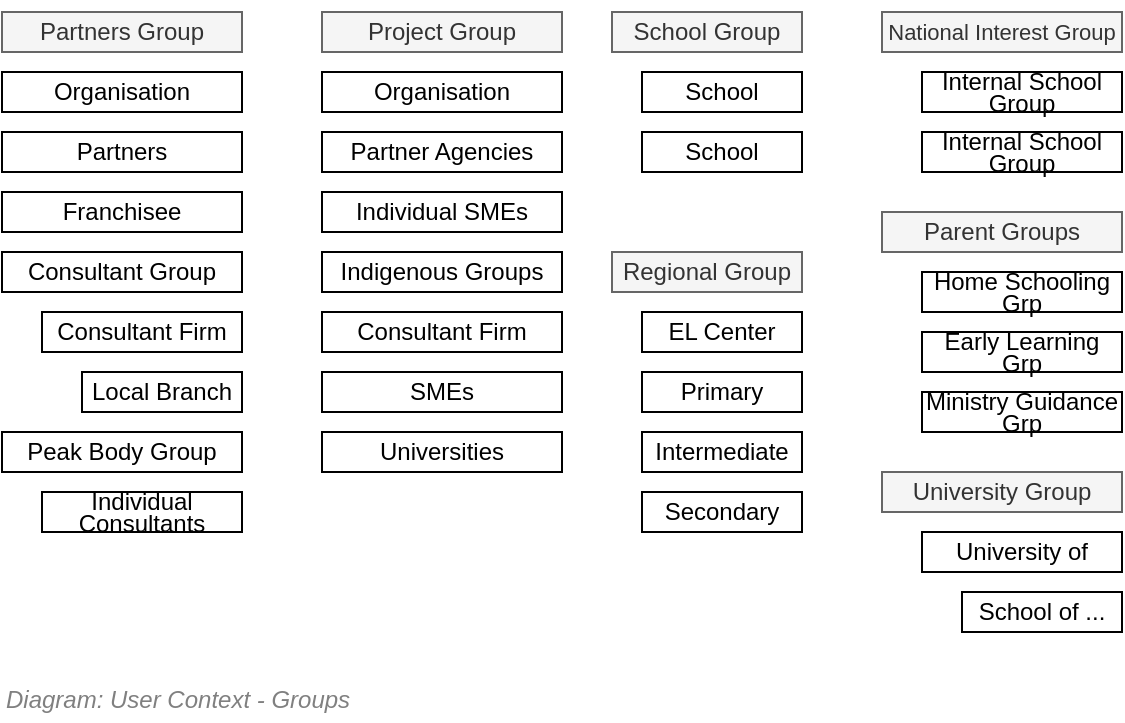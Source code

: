 <mxfile compressed="false" version="17.5.0" type="google">
  <diagram id="OiE_WIeiyFu7MGLe8vVh" name="User Context/User Groups">
    <mxGraphModel grid="1" page="1" gridSize="10" guides="1" tooltips="1" connect="1" arrows="1" fold="1" pageScale="1" pageWidth="850" pageHeight="1100" math="0" shadow="0">
      <root>
        <mxCell id="1xYJOBjyP96TDNRi-POg-0" />
        <mxCell id="1xYJOBjyP96TDNRi-POg-1" value="Diagram" parent="1xYJOBjyP96TDNRi-POg-0" />
        <mxCell id="1xYJOBjyP96TDNRi-POg-5" value="Organisation" style="rounded=0;whiteSpace=wrap;html=1;strokeWidth=1;fillColor=none;fontFamily=Helvetica;fontSize=12;fontColor=#000000;align=center;strokeColor=#000000;" vertex="1" parent="1xYJOBjyP96TDNRi-POg-1">
          <mxGeometry x="120" y="220" width="120" height="20" as="geometry" />
        </mxCell>
        <mxCell id="1xYJOBjyP96TDNRi-POg-11" value="School Group" style="rounded=0;whiteSpace=wrap;html=1;strokeWidth=1;fillColor=#f5f5f5;fontFamily=Helvetica;fontSize=12;fontColor=#333333;align=center;strokeColor=#666666;" vertex="1" parent="1xYJOBjyP96TDNRi-POg-1">
          <mxGeometry x="425" y="190" width="95" height="20" as="geometry" />
        </mxCell>
        <mxCell id="1xYJOBjyP96TDNRi-POg-12" value="School" style="rounded=0;whiteSpace=wrap;html=1;strokeWidth=1;fillColor=none;fontFamily=Helvetica;fontSize=12;fontColor=#000000;align=center;strokeColor=#000000;" vertex="1" parent="1xYJOBjyP96TDNRi-POg-1">
          <mxGeometry x="440" y="220" width="80" height="20" as="geometry" />
        </mxCell>
        <mxCell id="1xYJOBjyP96TDNRi-POg-13" value="School" style="rounded=0;whiteSpace=wrap;html=1;strokeWidth=1;fillColor=none;fontFamily=Helvetica;fontSize=12;fontColor=#000000;align=center;strokeColor=#000000;" vertex="1" parent="1xYJOBjyP96TDNRi-POg-1">
          <mxGeometry x="440" y="250" width="80" height="20" as="geometry" />
        </mxCell>
        <mxCell id="1xYJOBjyP96TDNRi-POg-14" value="Intermediate" style="rounded=0;whiteSpace=wrap;html=1;strokeWidth=1;fillColor=none;fontFamily=Helvetica;fontSize=12;fontColor=#000000;align=center;strokeColor=#000000;" vertex="1" parent="1xYJOBjyP96TDNRi-POg-1">
          <mxGeometry x="440" y="400" width="80" height="20" as="geometry" />
        </mxCell>
        <mxCell id="1xYJOBjyP96TDNRi-POg-15" value="School of ..." style="rounded=0;whiteSpace=wrap;html=1;strokeWidth=1;fillColor=none;fontFamily=Helvetica;fontSize=12;fontColor=#000000;align=center;strokeColor=#000000;" vertex="1" parent="1xYJOBjyP96TDNRi-POg-1">
          <mxGeometry x="600" y="480" width="80" height="20" as="geometry" />
        </mxCell>
        <mxCell id="1xYJOBjyP96TDNRi-POg-17" value="&lt;p style=&quot;line-height: 90%&quot;&gt;University Group&lt;/p&gt;" style="rounded=0;whiteSpace=wrap;html=1;strokeWidth=1;fillColor=#f5f5f5;fontFamily=Helvetica;fontSize=12;fontColor=#333333;align=center;strokeColor=#666666;" vertex="1" parent="1xYJOBjyP96TDNRi-POg-1">
          <mxGeometry x="560" y="420" width="120" height="20" as="geometry" />
        </mxCell>
        <mxCell id="1xYJOBjyP96TDNRi-POg-18" value="University of" style="rounded=0;whiteSpace=wrap;html=1;strokeWidth=1;fillColor=none;fontFamily=Helvetica;fontSize=12;fontColor=#000000;align=center;strokeColor=#000000;" vertex="1" parent="1xYJOBjyP96TDNRi-POg-1">
          <mxGeometry x="580" y="450" width="100" height="20" as="geometry" />
        </mxCell>
        <mxCell id="1xYJOBjyP96TDNRi-POg-20" value="Consultant Group" style="rounded=0;whiteSpace=wrap;html=1;strokeWidth=1;fillColor=none;fontFamily=Helvetica;fontSize=12;fontColor=#000000;align=center;strokeColor=#000000;" vertex="1" parent="1xYJOBjyP96TDNRi-POg-1">
          <mxGeometry x="120" y="310" width="120" height="20" as="geometry" />
        </mxCell>
        <mxCell id="1xYJOBjyP96TDNRi-POg-21" value="Consultant Firm" style="rounded=0;whiteSpace=wrap;html=1;strokeWidth=1;fillColor=none;fontFamily=Helvetica;fontSize=12;fontColor=#000000;align=center;strokeColor=#000000;" vertex="1" parent="1xYJOBjyP96TDNRi-POg-1">
          <mxGeometry x="280" y="340" width="120" height="20" as="geometry" />
        </mxCell>
        <mxCell id="1xYJOBjyP96TDNRi-POg-22" value="Partners" style="rounded=0;whiteSpace=wrap;html=1;strokeWidth=1;fillColor=none;fontFamily=Helvetica;fontSize=12;fontColor=#000000;align=center;strokeColor=#000000;" vertex="1" parent="1xYJOBjyP96TDNRi-POg-1">
          <mxGeometry x="120" y="250" width="120" height="20" as="geometry" />
        </mxCell>
        <mxCell id="1xYJOBjyP96TDNRi-POg-23" value="Franchisee" style="rounded=0;whiteSpace=wrap;html=1;strokeWidth=1;fillColor=none;fontFamily=Helvetica;fontSize=12;fontColor=#000000;align=center;strokeColor=#000000;" vertex="1" parent="1xYJOBjyP96TDNRi-POg-1">
          <mxGeometry x="120" y="280" width="120" height="20" as="geometry" />
        </mxCell>
        <mxCell id="1xYJOBjyP96TDNRi-POg-24" value="Local Branch" style="rounded=0;whiteSpace=wrap;html=1;strokeWidth=1;fillColor=none;fontFamily=Helvetica;fontSize=12;fontColor=#000000;align=center;strokeColor=#000000;" vertex="1" parent="1xYJOBjyP96TDNRi-POg-1">
          <mxGeometry x="160" y="370" width="80" height="20" as="geometry" />
        </mxCell>
        <mxCell id="1xYJOBjyP96TDNRi-POg-25" value="Individual SMEs" style="rounded=0;whiteSpace=wrap;html=1;strokeWidth=1;fillColor=none;fontFamily=Helvetica;fontSize=12;fontColor=#000000;align=center;strokeColor=#000000;" vertex="1" parent="1xYJOBjyP96TDNRi-POg-1">
          <mxGeometry x="280" y="280" width="120" height="20" as="geometry" />
        </mxCell>
        <mxCell id="1xYJOBjyP96TDNRi-POg-27" value="Indigenous Groups" style="rounded=0;whiteSpace=wrap;html=1;strokeWidth=1;fillColor=none;fontFamily=Helvetica;fontSize=12;fontColor=#000000;align=center;strokeColor=#000000;" vertex="1" parent="1xYJOBjyP96TDNRi-POg-1">
          <mxGeometry x="280" y="310" width="120" height="20" as="geometry" />
        </mxCell>
        <mxCell id="1xYJOBjyP96TDNRi-POg-29" value="Organisation" style="rounded=0;whiteSpace=wrap;html=1;strokeWidth=1;fillColor=none;fontFamily=Helvetica;fontSize=12;fontColor=#000000;align=center;strokeColor=#000000;" vertex="1" parent="1xYJOBjyP96TDNRi-POg-1">
          <mxGeometry x="280" y="220" width="120" height="20" as="geometry" />
        </mxCell>
        <mxCell id="1xYJOBjyP96TDNRi-POg-30" value="Partner Agencies" style="rounded=0;whiteSpace=wrap;html=1;strokeWidth=1;fillColor=none;fontFamily=Helvetica;fontSize=12;fontColor=#000000;align=center;strokeColor=#000000;" vertex="1" parent="1xYJOBjyP96TDNRi-POg-1">
          <mxGeometry x="280" y="250" width="120" height="20" as="geometry" />
        </mxCell>
        <mxCell id="1xYJOBjyP96TDNRi-POg-31" value="Peak Body Group" style="rounded=0;whiteSpace=wrap;html=1;strokeWidth=1;fillColor=none;fontFamily=Helvetica;fontSize=12;fontColor=#000000;align=center;strokeColor=#000000;" vertex="1" parent="1xYJOBjyP96TDNRi-POg-1">
          <mxGeometry x="120" y="400" width="120" height="20" as="geometry" />
        </mxCell>
        <mxCell id="1xYJOBjyP96TDNRi-POg-32" value="Consultant Firm" style="rounded=0;whiteSpace=wrap;html=1;strokeWidth=1;fillColor=none;fontFamily=Helvetica;fontSize=12;fontColor=#000000;align=center;strokeColor=#000000;" vertex="1" parent="1xYJOBjyP96TDNRi-POg-1">
          <mxGeometry x="140" y="340" width="100" height="20" as="geometry" />
        </mxCell>
        <mxCell id="1xYJOBjyP96TDNRi-POg-33" value="&lt;p style=&quot;line-height: 90%&quot;&gt;Individual Consultants&lt;/p&gt;" style="rounded=0;whiteSpace=wrap;html=1;strokeWidth=1;fillColor=none;fontFamily=Helvetica;fontSize=12;fontColor=#000000;align=center;strokeColor=#000000;" vertex="1" parent="1xYJOBjyP96TDNRi-POg-1">
          <mxGeometry x="140" y="430" width="100" height="20" as="geometry" />
        </mxCell>
        <mxCell id="1xYJOBjyP96TDNRi-POg-34" value="SMEs" style="rounded=0;whiteSpace=wrap;html=1;strokeWidth=1;fillColor=none;fontFamily=Helvetica;fontSize=12;fontColor=#000000;align=center;strokeColor=#000000;" vertex="1" parent="1xYJOBjyP96TDNRi-POg-1">
          <mxGeometry x="280" y="370" width="120" height="20" as="geometry" />
        </mxCell>
        <mxCell id="1xYJOBjyP96TDNRi-POg-35" value="Universities" style="rounded=0;whiteSpace=wrap;html=1;strokeWidth=1;fillColor=none;fontFamily=Helvetica;fontSize=12;fontColor=#000000;align=center;strokeColor=#000000;" vertex="1" parent="1xYJOBjyP96TDNRi-POg-1">
          <mxGeometry x="280" y="400" width="120" height="20" as="geometry" />
        </mxCell>
        <mxCell id="1xYJOBjyP96TDNRi-POg-36" value="EL Center" style="rounded=0;whiteSpace=wrap;html=1;strokeWidth=1;fillColor=none;fontFamily=Helvetica;fontSize=12;fontColor=#000000;align=center;strokeColor=#000000;" vertex="1" parent="1xYJOBjyP96TDNRi-POg-1">
          <mxGeometry x="440" y="340" width="80" height="20" as="geometry" />
        </mxCell>
        <mxCell id="1xYJOBjyP96TDNRi-POg-37" value="Primary" style="rounded=0;whiteSpace=wrap;html=1;strokeWidth=1;fillColor=none;fontFamily=Helvetica;fontSize=12;fontColor=#000000;align=center;strokeColor=#000000;" vertex="1" parent="1xYJOBjyP96TDNRi-POg-1">
          <mxGeometry x="440" y="370" width="80" height="20" as="geometry" />
        </mxCell>
        <mxCell id="1xYJOBjyP96TDNRi-POg-38" value="Secondary" style="rounded=0;whiteSpace=wrap;html=1;strokeWidth=1;fillColor=none;fontFamily=Helvetica;fontSize=12;fontColor=#000000;align=center;strokeColor=#000000;" vertex="1" parent="1xYJOBjyP96TDNRi-POg-1">
          <mxGeometry x="440" y="430" width="80" height="20" as="geometry" />
        </mxCell>
        <mxCell id="1xYJOBjyP96TDNRi-POg-39" value="&lt;p style=&quot;line-height: 90%&quot;&gt;Regional Group&lt;/p&gt;" style="rounded=0;whiteSpace=wrap;html=1;strokeWidth=1;fillColor=#f5f5f5;fontFamily=Helvetica;fontSize=12;fontColor=#333333;align=center;strokeColor=#666666;" vertex="1" parent="1xYJOBjyP96TDNRi-POg-1">
          <mxGeometry x="425" y="310" width="95" height="20" as="geometry" />
        </mxCell>
        <mxCell id="1xYJOBjyP96TDNRi-POg-40" value="&lt;p style=&quot;line-height: 90% ; font-size: 11px&quot;&gt;&lt;font style=&quot;font-size: 11px&quot;&gt;National&lt;/font&gt; Interest Group&lt;/p&gt;" style="rounded=0;whiteSpace=wrap;html=1;strokeWidth=1;fillColor=#f5f5f5;fontFamily=Helvetica;fontSize=12;fontColor=#333333;align=center;strokeColor=#666666;" vertex="1" parent="1xYJOBjyP96TDNRi-POg-1">
          <mxGeometry x="560" y="190" width="120" height="20" as="geometry" />
        </mxCell>
        <mxCell id="1xYJOBjyP96TDNRi-POg-42" value="&lt;p style=&quot;line-height: 90%&quot;&gt;Internal School Group&lt;/p&gt;" style="rounded=0;whiteSpace=wrap;html=1;strokeWidth=1;fillColor=none;fontFamily=Helvetica;fontSize=12;fontColor=#000000;align=center;strokeColor=#000000;" vertex="1" parent="1xYJOBjyP96TDNRi-POg-1">
          <mxGeometry x="580" y="220" width="100" height="20" as="geometry" />
        </mxCell>
        <mxCell id="1xYJOBjyP96TDNRi-POg-44" value="&lt;p style=&quot;line-height: 90%&quot;&gt;Internal School Group&lt;/p&gt;" style="rounded=0;whiteSpace=wrap;html=1;strokeWidth=1;fillColor=none;fontFamily=Helvetica;fontSize=12;fontColor=#000000;align=center;strokeColor=#000000;" vertex="1" parent="1xYJOBjyP96TDNRi-POg-1">
          <mxGeometry x="580" y="250" width="100" height="20" as="geometry" />
        </mxCell>
        <mxCell id="1xYJOBjyP96TDNRi-POg-45" value="Project Group" style="rounded=0;whiteSpace=wrap;html=1;strokeWidth=1;fillColor=#f5f5f5;fontFamily=Helvetica;fontSize=12;fontColor=#333333;align=center;strokeColor=#666666;" vertex="1" parent="1xYJOBjyP96TDNRi-POg-1">
          <mxGeometry x="280" y="190" width="120" height="20" as="geometry" />
        </mxCell>
        <mxCell id="1xYJOBjyP96TDNRi-POg-47" value="Partners Group" style="rounded=0;whiteSpace=wrap;html=1;strokeWidth=1;fillColor=#f5f5f5;fontFamily=Helvetica;fontSize=12;fontColor=#333333;align=center;strokeColor=#666666;" vertex="1" parent="1xYJOBjyP96TDNRi-POg-1">
          <mxGeometry x="120" y="190" width="120" height="20" as="geometry" />
        </mxCell>
        <mxCell id="1xYJOBjyP96TDNRi-POg-50" value="&lt;p style=&quot;line-height: 90%&quot;&gt;Parent Groups&lt;/p&gt;" style="rounded=0;whiteSpace=wrap;html=1;strokeWidth=1;fillColor=#f5f5f5;fontFamily=Helvetica;fontSize=12;fontColor=#333333;align=center;strokeColor=#666666;" vertex="1" parent="1xYJOBjyP96TDNRi-POg-1">
          <mxGeometry x="560" y="290" width="120" height="20" as="geometry" />
        </mxCell>
        <mxCell id="1xYJOBjyP96TDNRi-POg-52" value="&lt;p style=&quot;line-height: 90%&quot;&gt;Home Schooling Grp&lt;/p&gt;" style="rounded=0;whiteSpace=wrap;html=1;strokeWidth=1;fillColor=none;fontFamily=Helvetica;fontSize=12;fontColor=#000000;align=center;strokeColor=#000000;" vertex="1" parent="1xYJOBjyP96TDNRi-POg-1">
          <mxGeometry x="580" y="320" width="100" height="20" as="geometry" />
        </mxCell>
        <mxCell id="1xYJOBjyP96TDNRi-POg-53" value="&lt;p style=&quot;line-height: 90%&quot;&gt;Early Learning Grp&lt;/p&gt;" style="rounded=0;whiteSpace=wrap;html=1;strokeWidth=1;fillColor=none;fontFamily=Helvetica;fontSize=12;fontColor=#000000;align=center;strokeColor=#000000;" vertex="1" parent="1xYJOBjyP96TDNRi-POg-1">
          <mxGeometry x="580" y="350" width="100" height="20" as="geometry" />
        </mxCell>
        <mxCell id="1xYJOBjyP96TDNRi-POg-54" value="&lt;p style=&quot;line-height: 90%&quot;&gt;Ministry Guidance Grp&lt;/p&gt;" style="rounded=0;whiteSpace=wrap;html=1;strokeWidth=1;fillColor=none;fontFamily=Helvetica;fontSize=12;fontColor=#000000;align=center;strokeColor=#000000;" vertex="1" parent="1xYJOBjyP96TDNRi-POg-1">
          <mxGeometry x="580" y="380" width="100" height="20" as="geometry" />
        </mxCell>
        <mxCell id="aKtWH_4gdfOqpud3Ktek-2" value="Title/Diagram" parent="1xYJOBjyP96TDNRi-POg-0" />
        <mxCell id="1xYJOBjyP96TDNRi-POg-3" value="&lt;font style=&quot;font-size: 12px&quot;&gt;&lt;span style=&quot;font-size: 12px&quot;&gt;Diagram:&amp;nbsp;&lt;/span&gt;User Context - Groups&lt;/font&gt;" style="text;strokeColor=none;fillColor=none;html=1;fontSize=24;fontStyle=2;verticalAlign=middle;align=left;shadow=0;glass=0;comic=0;opacity=30;fontColor=#808080;" vertex="1" parent="aKtWH_4gdfOqpud3Ktek-2">
          <mxGeometry x="120" y="520" width="560" height="20" as="geometry" />
        </mxCell>
      </root>
    </mxGraphModel>
  </diagram>
</mxfile>
